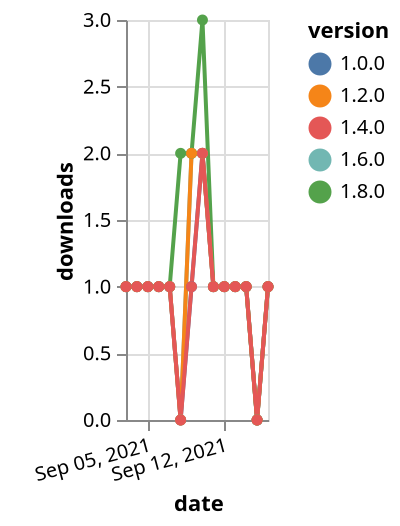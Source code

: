{"$schema": "https://vega.github.io/schema/vega-lite/v5.json", "description": "A simple bar chart with embedded data.", "data": {"values": [{"date": "2021-09-03", "total": 169, "delta": 1, "version": "1.6.0"}, {"date": "2021-09-04", "total": 170, "delta": 1, "version": "1.6.0"}, {"date": "2021-09-05", "total": 171, "delta": 1, "version": "1.6.0"}, {"date": "2021-09-06", "total": 172, "delta": 1, "version": "1.6.0"}, {"date": "2021-09-07", "total": 173, "delta": 1, "version": "1.6.0"}, {"date": "2021-09-08", "total": 173, "delta": 0, "version": "1.6.0"}, {"date": "2021-09-09", "total": 175, "delta": 2, "version": "1.6.0"}, {"date": "2021-09-10", "total": 177, "delta": 2, "version": "1.6.0"}, {"date": "2021-09-11", "total": 178, "delta": 1, "version": "1.6.0"}, {"date": "2021-09-12", "total": 179, "delta": 1, "version": "1.6.0"}, {"date": "2021-09-13", "total": 180, "delta": 1, "version": "1.6.0"}, {"date": "2021-09-14", "total": 181, "delta": 1, "version": "1.6.0"}, {"date": "2021-09-15", "total": 181, "delta": 0, "version": "1.6.0"}, {"date": "2021-09-16", "total": 182, "delta": 1, "version": "1.6.0"}, {"date": "2021-09-03", "total": 201, "delta": 1, "version": "1.8.0"}, {"date": "2021-09-04", "total": 202, "delta": 1, "version": "1.8.0"}, {"date": "2021-09-05", "total": 203, "delta": 1, "version": "1.8.0"}, {"date": "2021-09-06", "total": 204, "delta": 1, "version": "1.8.0"}, {"date": "2021-09-07", "total": 205, "delta": 1, "version": "1.8.0"}, {"date": "2021-09-08", "total": 207, "delta": 2, "version": "1.8.0"}, {"date": "2021-09-09", "total": 209, "delta": 2, "version": "1.8.0"}, {"date": "2021-09-10", "total": 212, "delta": 3, "version": "1.8.0"}, {"date": "2021-09-11", "total": 213, "delta": 1, "version": "1.8.0"}, {"date": "2021-09-12", "total": 214, "delta": 1, "version": "1.8.0"}, {"date": "2021-09-13", "total": 215, "delta": 1, "version": "1.8.0"}, {"date": "2021-09-14", "total": 216, "delta": 1, "version": "1.8.0"}, {"date": "2021-09-15", "total": 216, "delta": 0, "version": "1.8.0"}, {"date": "2021-09-16", "total": 217, "delta": 1, "version": "1.8.0"}, {"date": "2021-09-03", "total": 254, "delta": 1, "version": "1.0.0"}, {"date": "2021-09-04", "total": 255, "delta": 1, "version": "1.0.0"}, {"date": "2021-09-05", "total": 256, "delta": 1, "version": "1.0.0"}, {"date": "2021-09-06", "total": 257, "delta": 1, "version": "1.0.0"}, {"date": "2021-09-07", "total": 258, "delta": 1, "version": "1.0.0"}, {"date": "2021-09-08", "total": 258, "delta": 0, "version": "1.0.0"}, {"date": "2021-09-09", "total": 259, "delta": 1, "version": "1.0.0"}, {"date": "2021-09-10", "total": 261, "delta": 2, "version": "1.0.0"}, {"date": "2021-09-11", "total": 262, "delta": 1, "version": "1.0.0"}, {"date": "2021-09-12", "total": 263, "delta": 1, "version": "1.0.0"}, {"date": "2021-09-13", "total": 264, "delta": 1, "version": "1.0.0"}, {"date": "2021-09-14", "total": 265, "delta": 1, "version": "1.0.0"}, {"date": "2021-09-15", "total": 265, "delta": 0, "version": "1.0.0"}, {"date": "2021-09-16", "total": 266, "delta": 1, "version": "1.0.0"}, {"date": "2021-09-03", "total": 207, "delta": 1, "version": "1.2.0"}, {"date": "2021-09-04", "total": 208, "delta": 1, "version": "1.2.0"}, {"date": "2021-09-05", "total": 209, "delta": 1, "version": "1.2.0"}, {"date": "2021-09-06", "total": 210, "delta": 1, "version": "1.2.0"}, {"date": "2021-09-07", "total": 211, "delta": 1, "version": "1.2.0"}, {"date": "2021-09-08", "total": 211, "delta": 0, "version": "1.2.0"}, {"date": "2021-09-09", "total": 213, "delta": 2, "version": "1.2.0"}, {"date": "2021-09-10", "total": 215, "delta": 2, "version": "1.2.0"}, {"date": "2021-09-11", "total": 216, "delta": 1, "version": "1.2.0"}, {"date": "2021-09-12", "total": 217, "delta": 1, "version": "1.2.0"}, {"date": "2021-09-13", "total": 218, "delta": 1, "version": "1.2.0"}, {"date": "2021-09-14", "total": 219, "delta": 1, "version": "1.2.0"}, {"date": "2021-09-15", "total": 219, "delta": 0, "version": "1.2.0"}, {"date": "2021-09-16", "total": 220, "delta": 1, "version": "1.2.0"}, {"date": "2021-09-03", "total": 201, "delta": 1, "version": "1.4.0"}, {"date": "2021-09-04", "total": 202, "delta": 1, "version": "1.4.0"}, {"date": "2021-09-05", "total": 203, "delta": 1, "version": "1.4.0"}, {"date": "2021-09-06", "total": 204, "delta": 1, "version": "1.4.0"}, {"date": "2021-09-07", "total": 205, "delta": 1, "version": "1.4.0"}, {"date": "2021-09-08", "total": 205, "delta": 0, "version": "1.4.0"}, {"date": "2021-09-09", "total": 206, "delta": 1, "version": "1.4.0"}, {"date": "2021-09-10", "total": 208, "delta": 2, "version": "1.4.0"}, {"date": "2021-09-11", "total": 209, "delta": 1, "version": "1.4.0"}, {"date": "2021-09-12", "total": 210, "delta": 1, "version": "1.4.0"}, {"date": "2021-09-13", "total": 211, "delta": 1, "version": "1.4.0"}, {"date": "2021-09-14", "total": 212, "delta": 1, "version": "1.4.0"}, {"date": "2021-09-15", "total": 212, "delta": 0, "version": "1.4.0"}, {"date": "2021-09-16", "total": 213, "delta": 1, "version": "1.4.0"}]}, "width": "container", "mark": {"type": "line", "point": {"filled": true}}, "encoding": {"x": {"field": "date", "type": "temporal", "timeUnit": "yearmonthdate", "title": "date", "axis": {"labelAngle": -15}}, "y": {"field": "delta", "type": "quantitative", "title": "downloads"}, "color": {"field": "version", "type": "nominal"}, "tooltip": {"field": "delta"}}}